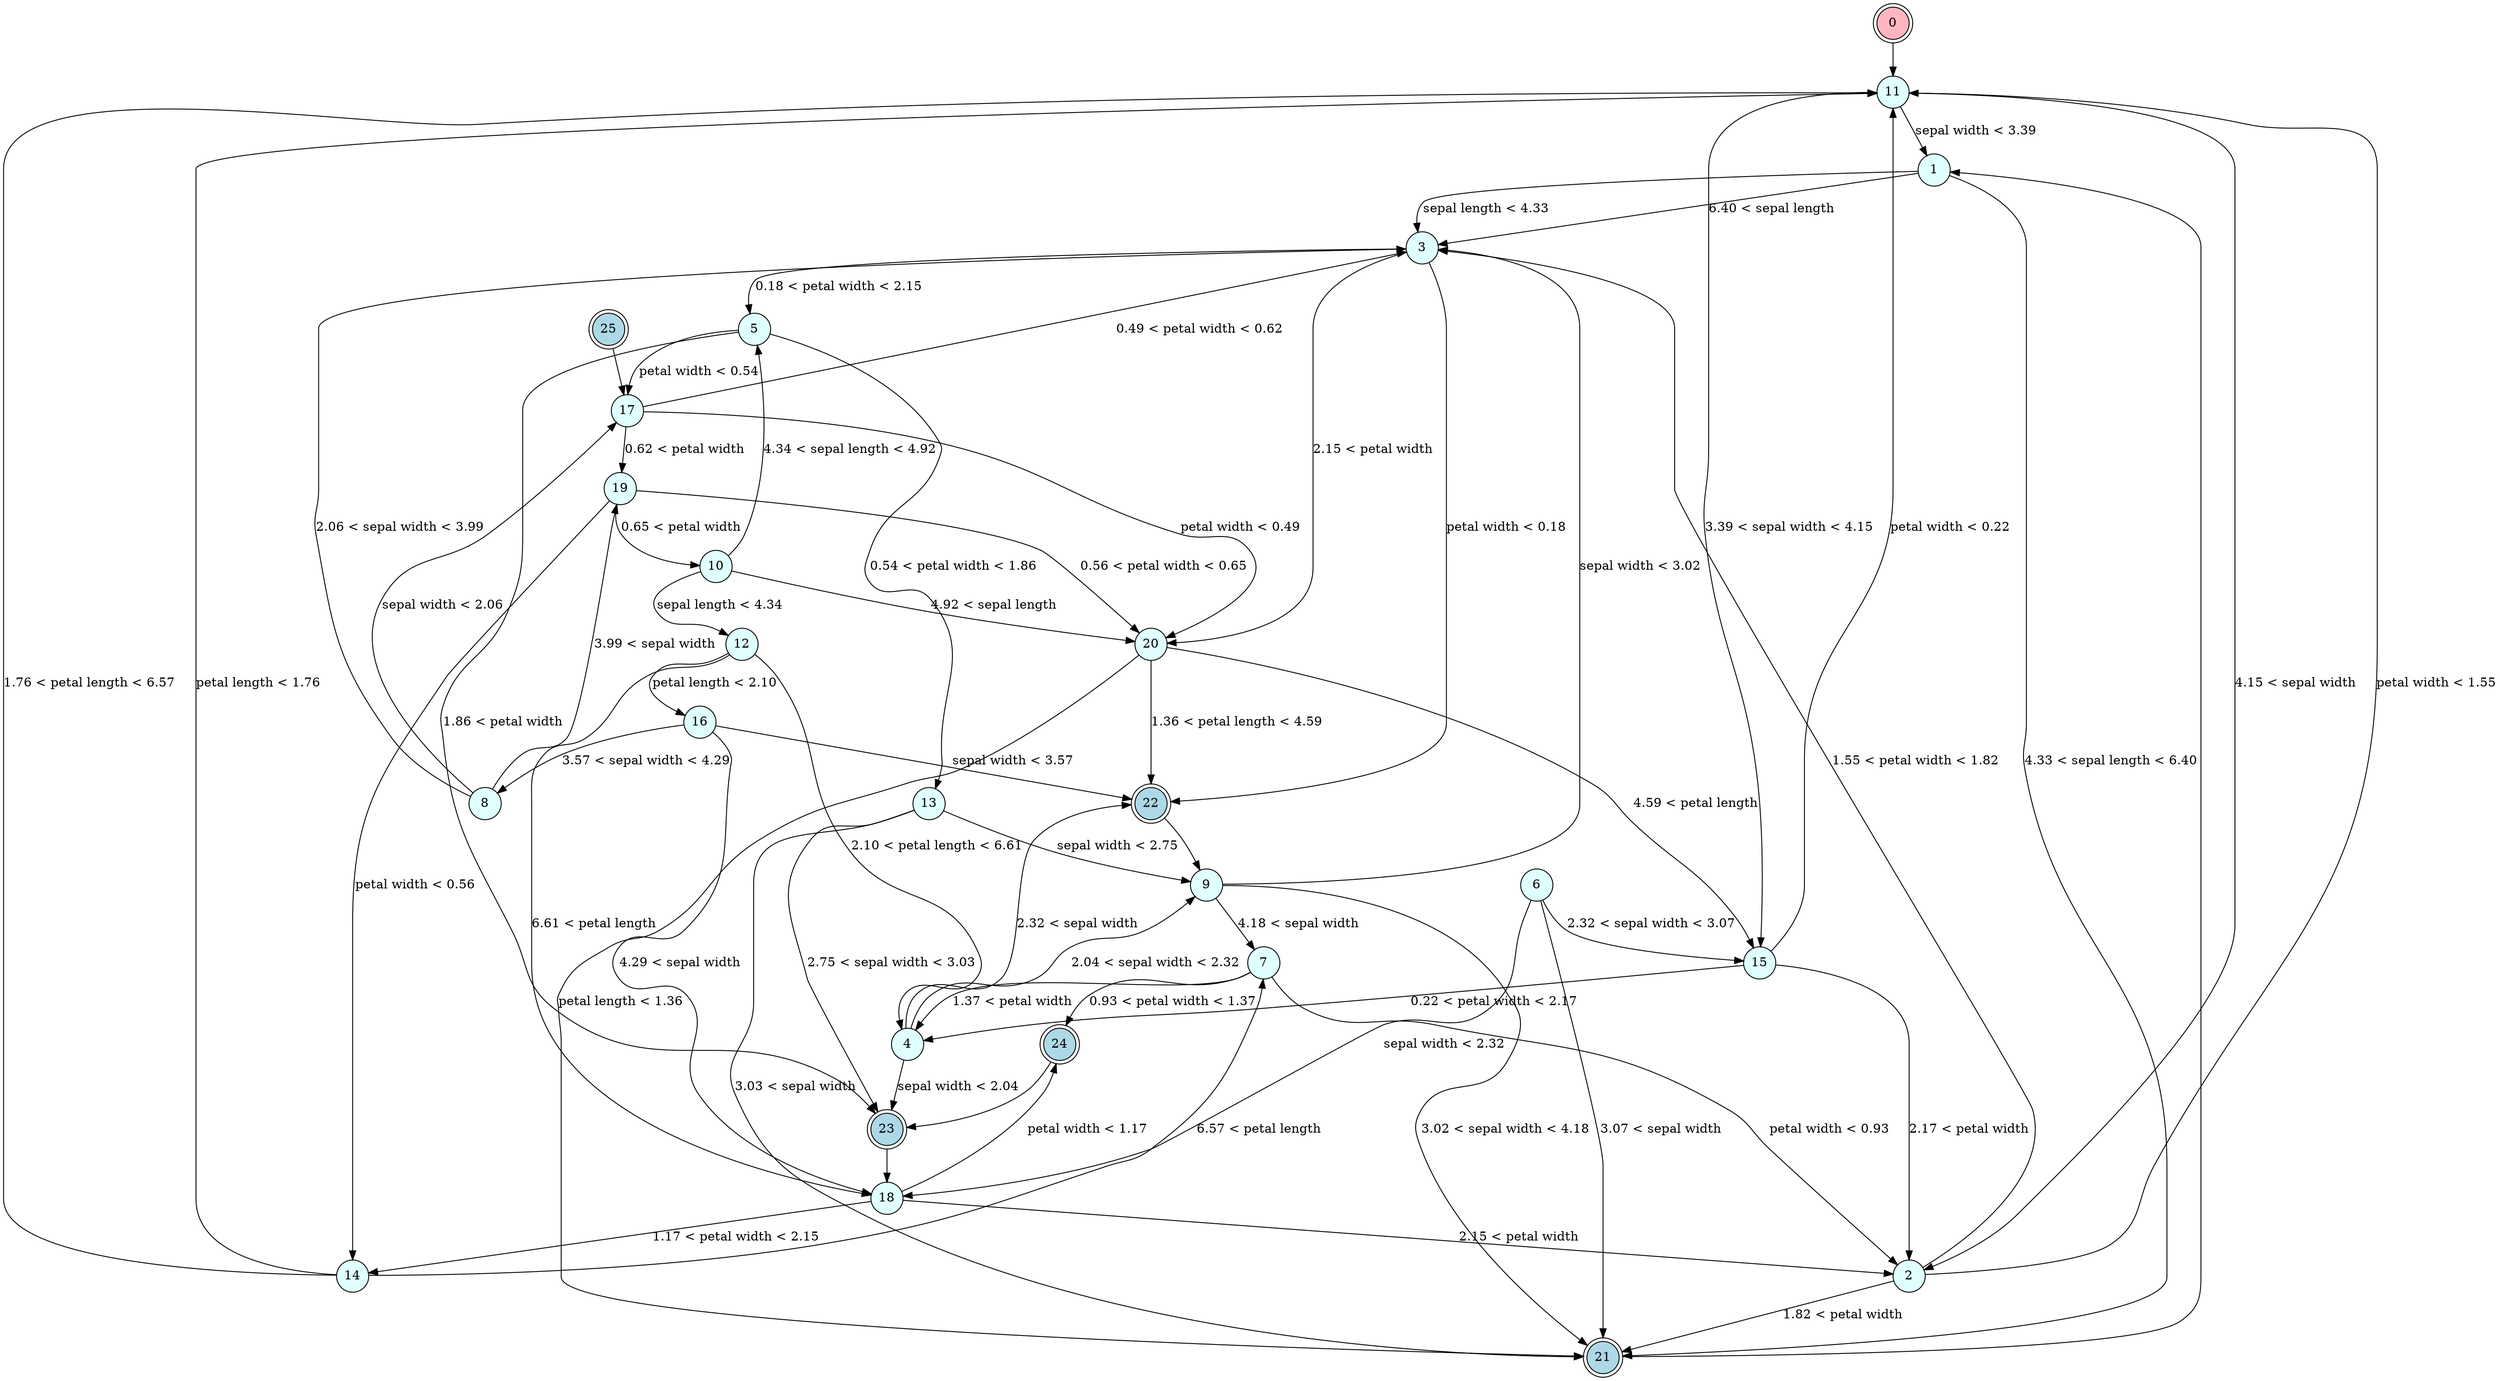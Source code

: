 digraph G
{
	graph [];
	node [shape=circle, style=filled, fixedsize=true];
	edge [penwidth=1, style=solid];
	0[shape=doublecircle, fillcolor=lightpink];
	0->11;
	21[shape=doublecircle, fillcolor=lightblue];
	21->1;
	22[shape=doublecircle, fillcolor=lightblue];
	22->9;
	23[shape=doublecircle, fillcolor=lightblue];
	23->18;
	24[shape=doublecircle, fillcolor=lightblue];
	24->23;
	25[shape=doublecircle, fillcolor=lightblue];
	25->17;
	1[fillcolor=lightcyan];
	1->3[label="sepal length < 4.33"];
	1->21[label="4.33 < sepal length < 6.40"];
	1->3[label="6.40 < sepal length"];
	2[fillcolor=lightcyan];
	2->11[label="petal width < 1.55"];
	2->3[label="1.55 < petal width < 1.82"];
	2->21[label="1.82 < petal width"];
	3[fillcolor=lightcyan];
	3->22[label="petal width < 0.18"];
	3->5[label="0.18 < petal width < 2.15"];
	3->20[label="2.15 < petal width"];
	4[fillcolor=lightcyan];
	4->23[label="sepal width < 2.04"];
	4->9[label="2.04 < sepal width < 2.32"];
	4->22[label="2.32 < sepal width"];
	5[fillcolor=lightcyan];
	5->17[label="petal width < 0.54"];
	5->13[label="0.54 < petal width < 1.86"];
	5->23[label="1.86 < petal width"];
	6[fillcolor=lightcyan];
	6->18[label="sepal width < 2.32"];
	6->15[label="2.32 < sepal width < 3.07"];
	6->21[label="3.07 < sepal width"];
	7[fillcolor=lightcyan];
	7->2[label="petal width < 0.93"];
	7->24[label="0.93 < petal width < 1.37"];
	7->4[label="1.37 < petal width"];
	8[fillcolor=lightcyan];
	8->17[label="sepal width < 2.06"];
	8->3[label="2.06 < sepal width < 3.99"];
	8->19[label="3.99 < sepal width"];
	9[fillcolor=lightcyan];
	9->3[label="sepal width < 3.02"];
	9->21[label="3.02 < sepal width < 4.18"];
	9->7[label="4.18 < sepal width"];
	10[fillcolor=lightcyan];
	10->12[label="sepal length < 4.34"];
	10->5[label="4.34 < sepal length < 4.92"];
	10->20[label="4.92 < sepal length"];
	11[fillcolor=lightcyan];
	11->1[label="sepal width < 3.39"];
	11->15[label="3.39 < sepal width < 4.15"];
	11->2[label="4.15 < sepal width"];
	12[fillcolor=lightcyan];
	12->16[label="petal length < 2.10"];
	12->4[label="2.10 < petal length < 6.61"];
	12->18[label="6.61 < petal length"];
	13[fillcolor=lightcyan];
	13->9[label="sepal width < 2.75"];
	13->23[label="2.75 < sepal width < 3.03"];
	13->21[label="3.03 < sepal width"];
	14[fillcolor=lightcyan];
	14->11[label="petal length < 1.76"];
	14->11[label="1.76 < petal length < 6.57"];
	14->7[label="6.57 < petal length"];
	15[fillcolor=lightcyan];
	15->11[label="petal width < 0.22"];
	15->4[label="0.22 < petal width < 2.17"];
	15->2[label="2.17 < petal width"];
	16[fillcolor=lightcyan];
	16->22[label="sepal width < 3.57"];
	16->8[label="3.57 < sepal width < 4.29"];
	16->18[label="4.29 < sepal width"];
	17[fillcolor=lightcyan];
	17->20[label="petal width < 0.49"];
	17->3[label="0.49 < petal width < 0.62"];
	17->19[label="0.62 < petal width"];
	18[fillcolor=lightcyan];
	18->24[label="petal width < 1.17"];
	18->14[label="1.17 < petal width < 2.15"];
	18->2[label="2.15 < petal width"];
	19[fillcolor=lightcyan];
	19->14[label="petal width < 0.56"];
	19->20[label="0.56 < petal width < 0.65"];
	19->10[label="0.65 < petal width"];
	20[fillcolor=lightcyan];
	20->21[label="petal length < 1.36"];
	20->22[label="1.36 < petal length < 4.59"];
	20->15[label="4.59 < petal length"];
}
